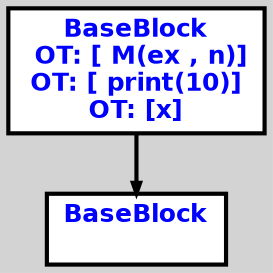 digraph G {
ordering=out;
ranksep=.4;
bgcolor="lightgrey";  node [shape=box, fixedsize=false, fontsize=12, fontname="Helvetica-bold", fontcolor="blue"
width=.25, height=.25, color="black", fillcolor="white", style="filled, solid, bold"];

edge [arrowsize=.5, color="black", style="bold"]    n0000128B12EA29C0 [label="BaseBlock\n OT: [ M(ex , n)]
OT: [ print(10)]
OT: [x]
"]
    n0000128B12EA2CC0 [label="BaseBlock\n "]
    n0000128B12EA29C0 -> n0000128B12EA2CC0
}

